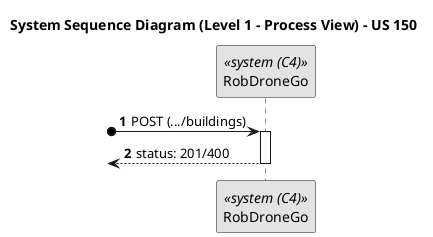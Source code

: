 @startuml
skinparam monochrome true
skinparam packageStyle rectangle
skinparam shadowing false

title System Sequence Diagram (Level 1 - Process View) - US 150
autonumber

participant "RobDroneGo" as Sistema <<system (C4)>>

?o-> Sistema : POST (.../buildings)
activate Sistema

<-- Sistema : status: 201/400
deactivate Sistema

@enduml